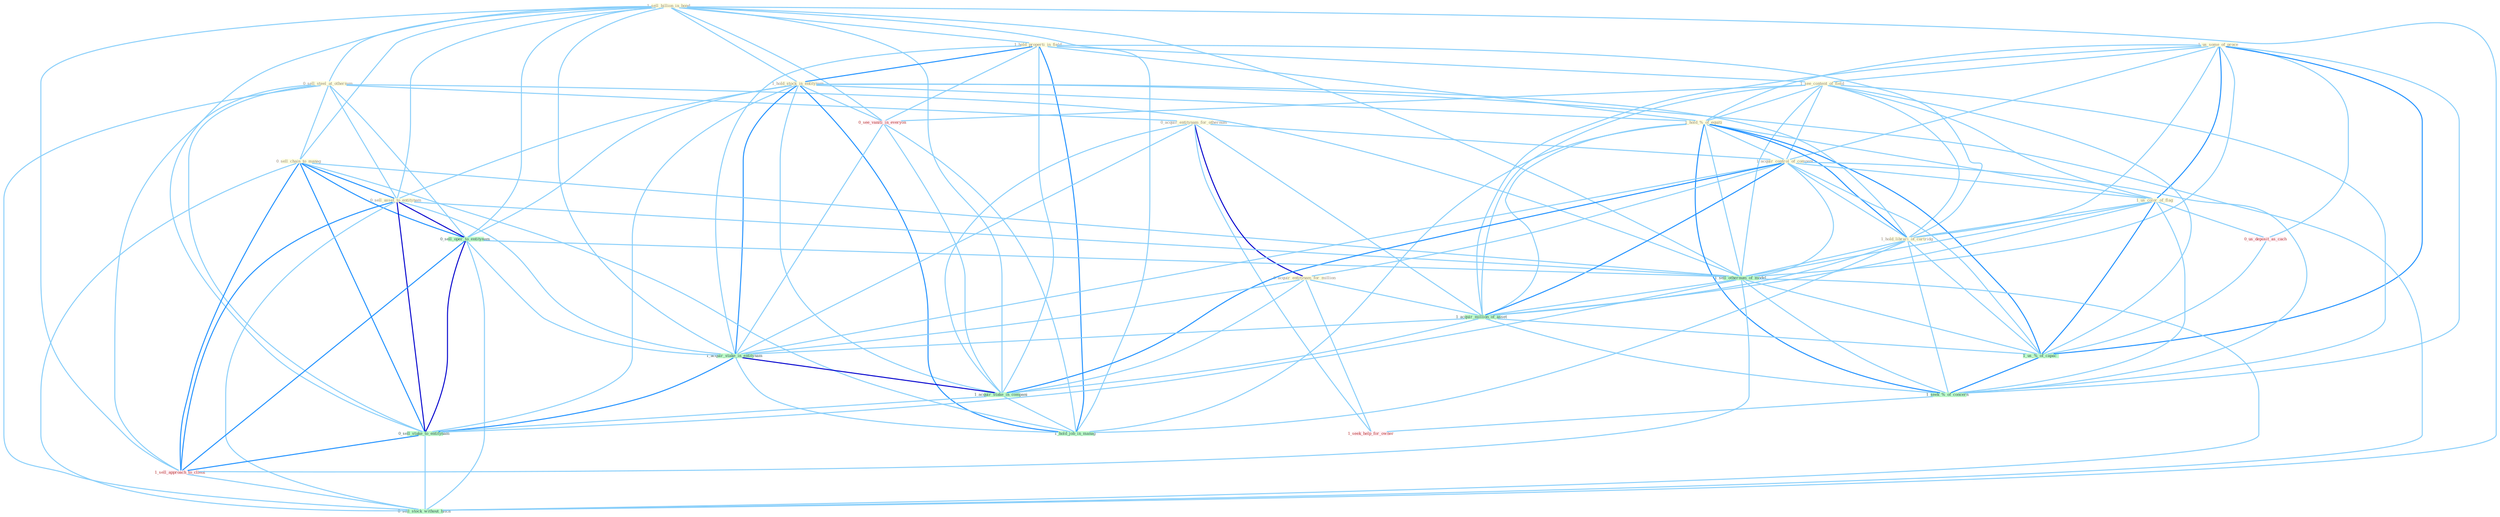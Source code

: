 Graph G{ 
    node
    [shape=polygon,style=filled,width=.5,height=.06,color="#BDFCC9",fixedsize=true,fontsize=4,
    fontcolor="#2f4f4f"];
    {node
    [color="#ffffe0", fontcolor="#8b7d6b"] "1_sell_billion_in_bond " "1_us_some_of_proce " "0_sell_steel_at_othernum " "1_hold_properti_in_field " "1_hold_stock_in_entitynam " "0_sell_chain_to_manag " "1_see_content_of_field " "0_acquir_entitynam_for_othernum " "1_hold_%_of_equiti " "0_sell_asset_to_entitynam " "1_acquir_control_of_compani " "0_acquir_entitynam_for_million " "1_us_color_of_flag " "1_hold_librari_of_cartridg "}
{node [color="#fff0f5", fontcolor="#b22222"] "0_see_vaniti_in_everyon " "0_us_deposit_as_cach " "1_sell_approach_to_client " "1_seek_help_for_owner "}
edge [color="#B0E2FF"];

	"1_sell_billion_in_bond " -- "0_sell_steel_at_othernum " [w="1", color="#87cefa" ];
	"1_sell_billion_in_bond " -- "1_hold_properti_in_field " [w="1", color="#87cefa" ];
	"1_sell_billion_in_bond " -- "1_hold_stock_in_entitynam " [w="1", color="#87cefa" ];
	"1_sell_billion_in_bond " -- "0_sell_chain_to_manag " [w="1", color="#87cefa" ];
	"1_sell_billion_in_bond " -- "0_sell_asset_to_entitynam " [w="1", color="#87cefa" ];
	"1_sell_billion_in_bond " -- "0_sell_oper_to_entitynam " [w="1", color="#87cefa" ];
	"1_sell_billion_in_bond " -- "1_sell_othernum_of_model " [w="1", color="#87cefa" ];
	"1_sell_billion_in_bond " -- "0_see_vaniti_in_everyon " [w="1", color="#87cefa" ];
	"1_sell_billion_in_bond " -- "1_acquir_stake_in_entitynam " [w="1", color="#87cefa" ];
	"1_sell_billion_in_bond " -- "1_acquir_stake_in_compani " [w="1", color="#87cefa" ];
	"1_sell_billion_in_bond " -- "0_sell_stake_to_entitynam " [w="1", color="#87cefa" ];
	"1_sell_billion_in_bond " -- "1_sell_approach_to_client " [w="1", color="#87cefa" ];
	"1_sell_billion_in_bond " -- "1_hold_job_in_manag " [w="1", color="#87cefa" ];
	"1_sell_billion_in_bond " -- "0_sell_stock_without_hitch " [w="1", color="#87cefa" ];
	"1_us_some_of_proce " -- "1_see_content_of_field " [w="1", color="#87cefa" ];
	"1_us_some_of_proce " -- "1_hold_%_of_equiti " [w="1", color="#87cefa" ];
	"1_us_some_of_proce " -- "1_acquir_control_of_compani " [w="1", color="#87cefa" ];
	"1_us_some_of_proce " -- "1_us_color_of_flag " [w="2", color="#1e90ff" , len=0.8];
	"1_us_some_of_proce " -- "1_hold_librari_of_cartridg " [w="1", color="#87cefa" ];
	"1_us_some_of_proce " -- "1_sell_othernum_of_model " [w="1", color="#87cefa" ];
	"1_us_some_of_proce " -- "1_acquir_million_of_asset " [w="1", color="#87cefa" ];
	"1_us_some_of_proce " -- "0_us_deposit_as_cach " [w="1", color="#87cefa" ];
	"1_us_some_of_proce " -- "1_us_%_of_capac " [w="2", color="#1e90ff" , len=0.8];
	"1_us_some_of_proce " -- "1_seek_%_of_concern " [w="1", color="#87cefa" ];
	"0_sell_steel_at_othernum " -- "0_sell_chain_to_manag " [w="1", color="#87cefa" ];
	"0_sell_steel_at_othernum " -- "0_acquir_entitynam_for_othernum " [w="1", color="#87cefa" ];
	"0_sell_steel_at_othernum " -- "0_sell_asset_to_entitynam " [w="1", color="#87cefa" ];
	"0_sell_steel_at_othernum " -- "0_sell_oper_to_entitynam " [w="1", color="#87cefa" ];
	"0_sell_steel_at_othernum " -- "1_sell_othernum_of_model " [w="1", color="#87cefa" ];
	"0_sell_steel_at_othernum " -- "0_sell_stake_to_entitynam " [w="1", color="#87cefa" ];
	"0_sell_steel_at_othernum " -- "1_sell_approach_to_client " [w="1", color="#87cefa" ];
	"0_sell_steel_at_othernum " -- "0_sell_stock_without_hitch " [w="1", color="#87cefa" ];
	"1_hold_properti_in_field " -- "1_hold_stock_in_entitynam " [w="2", color="#1e90ff" , len=0.8];
	"1_hold_properti_in_field " -- "1_see_content_of_field " [w="1", color="#87cefa" ];
	"1_hold_properti_in_field " -- "1_hold_%_of_equiti " [w="1", color="#87cefa" ];
	"1_hold_properti_in_field " -- "1_hold_librari_of_cartridg " [w="1", color="#87cefa" ];
	"1_hold_properti_in_field " -- "0_see_vaniti_in_everyon " [w="1", color="#87cefa" ];
	"1_hold_properti_in_field " -- "1_acquir_stake_in_entitynam " [w="1", color="#87cefa" ];
	"1_hold_properti_in_field " -- "1_acquir_stake_in_compani " [w="1", color="#87cefa" ];
	"1_hold_properti_in_field " -- "1_hold_job_in_manag " [w="2", color="#1e90ff" , len=0.8];
	"1_hold_stock_in_entitynam " -- "1_hold_%_of_equiti " [w="1", color="#87cefa" ];
	"1_hold_stock_in_entitynam " -- "0_sell_asset_to_entitynam " [w="1", color="#87cefa" ];
	"1_hold_stock_in_entitynam " -- "1_hold_librari_of_cartridg " [w="1", color="#87cefa" ];
	"1_hold_stock_in_entitynam " -- "0_sell_oper_to_entitynam " [w="1", color="#87cefa" ];
	"1_hold_stock_in_entitynam " -- "0_see_vaniti_in_everyon " [w="1", color="#87cefa" ];
	"1_hold_stock_in_entitynam " -- "1_acquir_stake_in_entitynam " [w="2", color="#1e90ff" , len=0.8];
	"1_hold_stock_in_entitynam " -- "1_acquir_stake_in_compani " [w="1", color="#87cefa" ];
	"1_hold_stock_in_entitynam " -- "0_sell_stake_to_entitynam " [w="1", color="#87cefa" ];
	"1_hold_stock_in_entitynam " -- "1_hold_job_in_manag " [w="2", color="#1e90ff" , len=0.8];
	"1_hold_stock_in_entitynam " -- "0_sell_stock_without_hitch " [w="1", color="#87cefa" ];
	"0_sell_chain_to_manag " -- "0_sell_asset_to_entitynam " [w="2", color="#1e90ff" , len=0.8];
	"0_sell_chain_to_manag " -- "0_sell_oper_to_entitynam " [w="2", color="#1e90ff" , len=0.8];
	"0_sell_chain_to_manag " -- "1_sell_othernum_of_model " [w="1", color="#87cefa" ];
	"0_sell_chain_to_manag " -- "0_sell_stake_to_entitynam " [w="2", color="#1e90ff" , len=0.8];
	"0_sell_chain_to_manag " -- "1_sell_approach_to_client " [w="2", color="#1e90ff" , len=0.8];
	"0_sell_chain_to_manag " -- "1_hold_job_in_manag " [w="1", color="#87cefa" ];
	"0_sell_chain_to_manag " -- "0_sell_stock_without_hitch " [w="1", color="#87cefa" ];
	"1_see_content_of_field " -- "1_hold_%_of_equiti " [w="1", color="#87cefa" ];
	"1_see_content_of_field " -- "1_acquir_control_of_compani " [w="1", color="#87cefa" ];
	"1_see_content_of_field " -- "1_us_color_of_flag " [w="1", color="#87cefa" ];
	"1_see_content_of_field " -- "1_hold_librari_of_cartridg " [w="1", color="#87cefa" ];
	"1_see_content_of_field " -- "1_sell_othernum_of_model " [w="1", color="#87cefa" ];
	"1_see_content_of_field " -- "0_see_vaniti_in_everyon " [w="1", color="#87cefa" ];
	"1_see_content_of_field " -- "1_acquir_million_of_asset " [w="1", color="#87cefa" ];
	"1_see_content_of_field " -- "1_us_%_of_capac " [w="1", color="#87cefa" ];
	"1_see_content_of_field " -- "1_seek_%_of_concern " [w="1", color="#87cefa" ];
	"0_acquir_entitynam_for_othernum " -- "1_acquir_control_of_compani " [w="1", color="#87cefa" ];
	"0_acquir_entitynam_for_othernum " -- "0_acquir_entitynam_for_million " [w="3", color="#0000cd" , len=0.6];
	"0_acquir_entitynam_for_othernum " -- "1_acquir_million_of_asset " [w="1", color="#87cefa" ];
	"0_acquir_entitynam_for_othernum " -- "1_acquir_stake_in_entitynam " [w="1", color="#87cefa" ];
	"0_acquir_entitynam_for_othernum " -- "1_acquir_stake_in_compani " [w="1", color="#87cefa" ];
	"0_acquir_entitynam_for_othernum " -- "1_seek_help_for_owner " [w="1", color="#87cefa" ];
	"1_hold_%_of_equiti " -- "1_acquir_control_of_compani " [w="1", color="#87cefa" ];
	"1_hold_%_of_equiti " -- "1_us_color_of_flag " [w="1", color="#87cefa" ];
	"1_hold_%_of_equiti " -- "1_hold_librari_of_cartridg " [w="2", color="#1e90ff" , len=0.8];
	"1_hold_%_of_equiti " -- "1_sell_othernum_of_model " [w="1", color="#87cefa" ];
	"1_hold_%_of_equiti " -- "1_acquir_million_of_asset " [w="1", color="#87cefa" ];
	"1_hold_%_of_equiti " -- "1_us_%_of_capac " [w="2", color="#1e90ff" , len=0.8];
	"1_hold_%_of_equiti " -- "1_hold_job_in_manag " [w="1", color="#87cefa" ];
	"1_hold_%_of_equiti " -- "1_seek_%_of_concern " [w="2", color="#1e90ff" , len=0.8];
	"0_sell_asset_to_entitynam " -- "0_sell_oper_to_entitynam " [w="3", color="#0000cd" , len=0.6];
	"0_sell_asset_to_entitynam " -- "1_sell_othernum_of_model " [w="1", color="#87cefa" ];
	"0_sell_asset_to_entitynam " -- "1_acquir_stake_in_entitynam " [w="1", color="#87cefa" ];
	"0_sell_asset_to_entitynam " -- "0_sell_stake_to_entitynam " [w="3", color="#0000cd" , len=0.6];
	"0_sell_asset_to_entitynam " -- "1_sell_approach_to_client " [w="2", color="#1e90ff" , len=0.8];
	"0_sell_asset_to_entitynam " -- "0_sell_stock_without_hitch " [w="1", color="#87cefa" ];
	"1_acquir_control_of_compani " -- "0_acquir_entitynam_for_million " [w="1", color="#87cefa" ];
	"1_acquir_control_of_compani " -- "1_us_color_of_flag " [w="1", color="#87cefa" ];
	"1_acquir_control_of_compani " -- "1_hold_librari_of_cartridg " [w="1", color="#87cefa" ];
	"1_acquir_control_of_compani " -- "1_sell_othernum_of_model " [w="1", color="#87cefa" ];
	"1_acquir_control_of_compani " -- "1_acquir_million_of_asset " [w="2", color="#1e90ff" , len=0.8];
	"1_acquir_control_of_compani " -- "1_acquir_stake_in_entitynam " [w="1", color="#87cefa" ];
	"1_acquir_control_of_compani " -- "1_acquir_stake_in_compani " [w="2", color="#1e90ff" , len=0.8];
	"1_acquir_control_of_compani " -- "1_us_%_of_capac " [w="1", color="#87cefa" ];
	"1_acquir_control_of_compani " -- "1_seek_%_of_concern " [w="1", color="#87cefa" ];
	"0_acquir_entitynam_for_million " -- "1_acquir_million_of_asset " [w="1", color="#87cefa" ];
	"0_acquir_entitynam_for_million " -- "1_acquir_stake_in_entitynam " [w="1", color="#87cefa" ];
	"0_acquir_entitynam_for_million " -- "1_acquir_stake_in_compani " [w="1", color="#87cefa" ];
	"0_acquir_entitynam_for_million " -- "1_seek_help_for_owner " [w="1", color="#87cefa" ];
	"1_us_color_of_flag " -- "1_hold_librari_of_cartridg " [w="1", color="#87cefa" ];
	"1_us_color_of_flag " -- "1_sell_othernum_of_model " [w="1", color="#87cefa" ];
	"1_us_color_of_flag " -- "1_acquir_million_of_asset " [w="1", color="#87cefa" ];
	"1_us_color_of_flag " -- "0_us_deposit_as_cach " [w="1", color="#87cefa" ];
	"1_us_color_of_flag " -- "1_us_%_of_capac " [w="2", color="#1e90ff" , len=0.8];
	"1_us_color_of_flag " -- "1_seek_%_of_concern " [w="1", color="#87cefa" ];
	"1_hold_librari_of_cartridg " -- "1_sell_othernum_of_model " [w="1", color="#87cefa" ];
	"1_hold_librari_of_cartridg " -- "1_acquir_million_of_asset " [w="1", color="#87cefa" ];
	"1_hold_librari_of_cartridg " -- "1_us_%_of_capac " [w="1", color="#87cefa" ];
	"1_hold_librari_of_cartridg " -- "1_hold_job_in_manag " [w="1", color="#87cefa" ];
	"1_hold_librari_of_cartridg " -- "1_seek_%_of_concern " [w="1", color="#87cefa" ];
	"0_sell_oper_to_entitynam " -- "1_sell_othernum_of_model " [w="1", color="#87cefa" ];
	"0_sell_oper_to_entitynam " -- "1_acquir_stake_in_entitynam " [w="1", color="#87cefa" ];
	"0_sell_oper_to_entitynam " -- "0_sell_stake_to_entitynam " [w="3", color="#0000cd" , len=0.6];
	"0_sell_oper_to_entitynam " -- "1_sell_approach_to_client " [w="2", color="#1e90ff" , len=0.8];
	"0_sell_oper_to_entitynam " -- "0_sell_stock_without_hitch " [w="1", color="#87cefa" ];
	"1_sell_othernum_of_model " -- "1_acquir_million_of_asset " [w="1", color="#87cefa" ];
	"1_sell_othernum_of_model " -- "0_sell_stake_to_entitynam " [w="1", color="#87cefa" ];
	"1_sell_othernum_of_model " -- "1_us_%_of_capac " [w="1", color="#87cefa" ];
	"1_sell_othernum_of_model " -- "1_sell_approach_to_client " [w="1", color="#87cefa" ];
	"1_sell_othernum_of_model " -- "0_sell_stock_without_hitch " [w="1", color="#87cefa" ];
	"1_sell_othernum_of_model " -- "1_seek_%_of_concern " [w="1", color="#87cefa" ];
	"0_see_vaniti_in_everyon " -- "1_acquir_stake_in_entitynam " [w="1", color="#87cefa" ];
	"0_see_vaniti_in_everyon " -- "1_acquir_stake_in_compani " [w="1", color="#87cefa" ];
	"0_see_vaniti_in_everyon " -- "1_hold_job_in_manag " [w="1", color="#87cefa" ];
	"1_acquir_million_of_asset " -- "1_acquir_stake_in_entitynam " [w="1", color="#87cefa" ];
	"1_acquir_million_of_asset " -- "1_acquir_stake_in_compani " [w="1", color="#87cefa" ];
	"1_acquir_million_of_asset " -- "1_us_%_of_capac " [w="1", color="#87cefa" ];
	"1_acquir_million_of_asset " -- "1_seek_%_of_concern " [w="1", color="#87cefa" ];
	"0_us_deposit_as_cach " -- "1_us_%_of_capac " [w="1", color="#87cefa" ];
	"1_acquir_stake_in_entitynam " -- "1_acquir_stake_in_compani " [w="3", color="#0000cd" , len=0.6];
	"1_acquir_stake_in_entitynam " -- "0_sell_stake_to_entitynam " [w="2", color="#1e90ff" , len=0.8];
	"1_acquir_stake_in_entitynam " -- "1_hold_job_in_manag " [w="1", color="#87cefa" ];
	"1_acquir_stake_in_compani " -- "0_sell_stake_to_entitynam " [w="1", color="#87cefa" ];
	"1_acquir_stake_in_compani " -- "1_hold_job_in_manag " [w="1", color="#87cefa" ];
	"0_sell_stake_to_entitynam " -- "1_sell_approach_to_client " [w="2", color="#1e90ff" , len=0.8];
	"0_sell_stake_to_entitynam " -- "0_sell_stock_without_hitch " [w="1", color="#87cefa" ];
	"1_us_%_of_capac " -- "1_seek_%_of_concern " [w="2", color="#1e90ff" , len=0.8];
	"1_sell_approach_to_client " -- "0_sell_stock_without_hitch " [w="1", color="#87cefa" ];
	"1_seek_%_of_concern " -- "1_seek_help_for_owner " [w="1", color="#87cefa" ];
}
